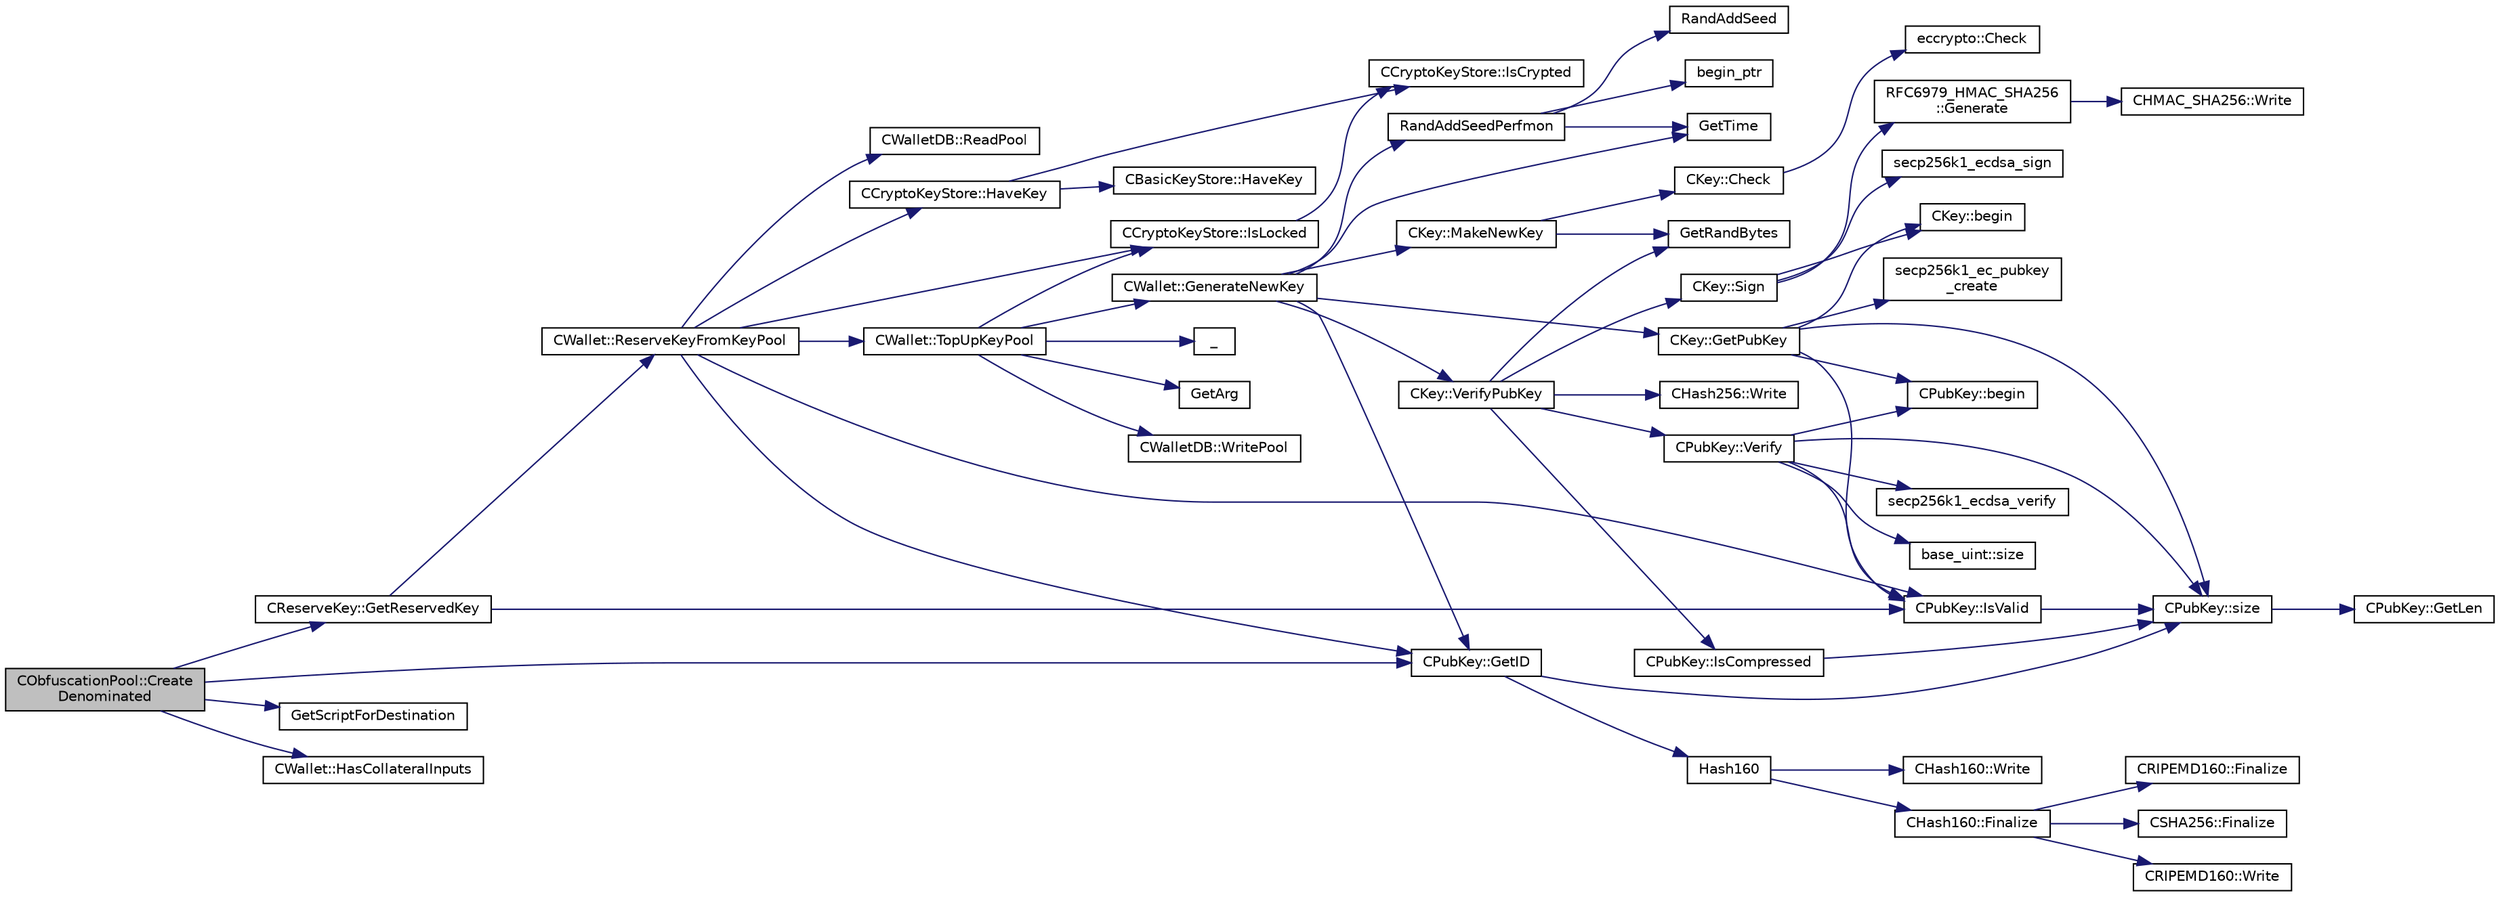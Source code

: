 digraph "CObfuscationPool::CreateDenominated"
{
  edge [fontname="Helvetica",fontsize="10",labelfontname="Helvetica",labelfontsize="10"];
  node [fontname="Helvetica",fontsize="10",shape=record];
  rankdir="LR";
  Node132 [label="CObfuscationPool::Create\lDenominated",height=0.2,width=0.4,color="black", fillcolor="grey75", style="filled", fontcolor="black"];
  Node132 -> Node133 [color="midnightblue",fontsize="10",style="solid",fontname="Helvetica"];
  Node133 [label="CReserveKey::GetReservedKey",height=0.2,width=0.4,color="black", fillcolor="white", style="filled",URL="$group___actions.html#gad198d2d7a54d315c60805ba1cb0caf7c"];
  Node133 -> Node134 [color="midnightblue",fontsize="10",style="solid",fontname="Helvetica"];
  Node134 [label="CWallet::ReserveKeyFromKeyPool",height=0.2,width=0.4,color="black", fillcolor="white", style="filled",URL="$group___actions.html#ga9921854840668a1856998f041177dd2b"];
  Node134 -> Node135 [color="midnightblue",fontsize="10",style="solid",fontname="Helvetica"];
  Node135 [label="CCryptoKeyStore::IsLocked",height=0.2,width=0.4,color="black", fillcolor="white", style="filled",URL="$class_c_crypto_key_store.html#a52919fa284a3aa10f1b4bd6018b6dbee"];
  Node135 -> Node136 [color="midnightblue",fontsize="10",style="solid",fontname="Helvetica"];
  Node136 [label="CCryptoKeyStore::IsCrypted",height=0.2,width=0.4,color="black", fillcolor="white", style="filled",URL="$class_c_crypto_key_store.html#acc8fed44366c98fb481333ca6e867088"];
  Node134 -> Node137 [color="midnightblue",fontsize="10",style="solid",fontname="Helvetica"];
  Node137 [label="CWallet::TopUpKeyPool",height=0.2,width=0.4,color="black", fillcolor="white", style="filled",URL="$group___actions.html#ga9730278506e0a4f1c65239b951525b55"];
  Node137 -> Node135 [color="midnightblue",fontsize="10",style="solid",fontname="Helvetica"];
  Node137 -> Node138 [color="midnightblue",fontsize="10",style="solid",fontname="Helvetica"];
  Node138 [label="GetArg",height=0.2,width=0.4,color="black", fillcolor="white", style="filled",URL="$util_8cpp.html#a24f685720bf40370e5bd2a192ad50cd8",tooltip="Return string argument or default value. "];
  Node137 -> Node139 [color="midnightblue",fontsize="10",style="solid",fontname="Helvetica"];
  Node139 [label="CWalletDB::WritePool",height=0.2,width=0.4,color="black", fillcolor="white", style="filled",URL="$class_c_wallet_d_b.html#ad43630ad28a68c3e8b1a633f09aa0964"];
  Node137 -> Node140 [color="midnightblue",fontsize="10",style="solid",fontname="Helvetica"];
  Node140 [label="CWallet::GenerateNewKey",height=0.2,width=0.4,color="black", fillcolor="white", style="filled",URL="$group__map_wallet.html#ga061fe7f54f80ec40f856b3e6365c2f4a"];
  Node140 -> Node141 [color="midnightblue",fontsize="10",style="solid",fontname="Helvetica"];
  Node141 [label="RandAddSeedPerfmon",height=0.2,width=0.4,color="black", fillcolor="white", style="filled",URL="$random_8cpp.html#a786af12a87491f8dc24351d93b9833b6"];
  Node141 -> Node142 [color="midnightblue",fontsize="10",style="solid",fontname="Helvetica"];
  Node142 [label="RandAddSeed",height=0.2,width=0.4,color="black", fillcolor="white", style="filled",URL="$random_8cpp.html#ab699fbdf803610a4e2060fd87787f7e0",tooltip="Seed OpenSSL PRNG with additional entropy data. "];
  Node141 -> Node143 [color="midnightblue",fontsize="10",style="solid",fontname="Helvetica"];
  Node143 [label="GetTime",height=0.2,width=0.4,color="black", fillcolor="white", style="filled",URL="$utiltime_8cpp.html#a46fac5fba8ba905b5f9acb364f5d8c6f",tooltip="For unit testing. "];
  Node141 -> Node144 [color="midnightblue",fontsize="10",style="solid",fontname="Helvetica"];
  Node144 [label="begin_ptr",height=0.2,width=0.4,color="black", fillcolor="white", style="filled",URL="$serialize_8h.html#a19966d167c527d2be493ac9aba27c249",tooltip="Get begin pointer of vector (non-const version). "];
  Node140 -> Node145 [color="midnightblue",fontsize="10",style="solid",fontname="Helvetica"];
  Node145 [label="CKey::MakeNewKey",height=0.2,width=0.4,color="black", fillcolor="white", style="filled",URL="$class_c_key.html#a9d12ed9d297e4286250fd7ea6b59e1a5",tooltip="Generate a new private key using a cryptographic PRNG. "];
  Node145 -> Node146 [color="midnightblue",fontsize="10",style="solid",fontname="Helvetica"];
  Node146 [label="GetRandBytes",height=0.2,width=0.4,color="black", fillcolor="white", style="filled",URL="$random_8cpp.html#ada0c29949c4d1ac0cc027d93c4771423",tooltip="Functions to gather random data via the OpenSSL PRNG. "];
  Node145 -> Node147 [color="midnightblue",fontsize="10",style="solid",fontname="Helvetica"];
  Node147 [label="CKey::Check",height=0.2,width=0.4,color="black", fillcolor="white", style="filled",URL="$class_c_key.html#acec869bc75fa8f4d619ab025d367a97c",tooltip="Check whether the 32-byte array pointed to be vch is valid keydata. "];
  Node147 -> Node148 [color="midnightblue",fontsize="10",style="solid",fontname="Helvetica"];
  Node148 [label="eccrypto::Check",height=0.2,width=0.4,color="black", fillcolor="white", style="filled",URL="$namespaceeccrypto.html#a231bdcb32521375b68fbdaf0d952cfd0"];
  Node140 -> Node149 [color="midnightblue",fontsize="10",style="solid",fontname="Helvetica"];
  Node149 [label="CKey::GetPubKey",height=0.2,width=0.4,color="black", fillcolor="white", style="filled",URL="$class_c_key.html#aa1085c59603a62db6ec776300f250337",tooltip="Compute the public key from a private key. "];
  Node149 -> Node150 [color="midnightblue",fontsize="10",style="solid",fontname="Helvetica"];
  Node150 [label="secp256k1_ec_pubkey\l_create",height=0.2,width=0.4,color="black", fillcolor="white", style="filled",URL="$secp256k1_8h.html#a22e1ef593e0d06d40b4f233e91447aa3",tooltip="Compute the public key for a secret key. "];
  Node149 -> Node151 [color="midnightblue",fontsize="10",style="solid",fontname="Helvetica"];
  Node151 [label="CPubKey::begin",height=0.2,width=0.4,color="black", fillcolor="white", style="filled",URL="$class_c_pub_key.html#a859ab9909d68092d6d4fc739237ab358"];
  Node149 -> Node152 [color="midnightblue",fontsize="10",style="solid",fontname="Helvetica"];
  Node152 [label="CKey::begin",height=0.2,width=0.4,color="black", fillcolor="white", style="filled",URL="$class_c_key.html#ab8dee0ad9d933304a22284ee40040847"];
  Node149 -> Node153 [color="midnightblue",fontsize="10",style="solid",fontname="Helvetica"];
  Node153 [label="CPubKey::size",height=0.2,width=0.4,color="black", fillcolor="white", style="filled",URL="$class_c_pub_key.html#a6bb28fcf0a5f799c69f5b7269363b309",tooltip="Simple read-only vector-like interface to the pubkey data. "];
  Node153 -> Node154 [color="midnightblue",fontsize="10",style="solid",fontname="Helvetica"];
  Node154 [label="CPubKey::GetLen",height=0.2,width=0.4,color="black", fillcolor="white", style="filled",URL="$class_c_pub_key.html#a7dc71b3f037c84268dc22de97d7b65fb",tooltip="Compute the length of a pubkey with a given first byte. "];
  Node149 -> Node155 [color="midnightblue",fontsize="10",style="solid",fontname="Helvetica"];
  Node155 [label="CPubKey::IsValid",height=0.2,width=0.4,color="black", fillcolor="white", style="filled",URL="$class_c_pub_key.html#a4fa94293cf8577fd039b9a133f6c7f30"];
  Node155 -> Node153 [color="midnightblue",fontsize="10",style="solid",fontname="Helvetica"];
  Node140 -> Node156 [color="midnightblue",fontsize="10",style="solid",fontname="Helvetica"];
  Node156 [label="CKey::VerifyPubKey",height=0.2,width=0.4,color="black", fillcolor="white", style="filled",URL="$class_c_key.html#ac53425b8d0f89067bce781c485101b20",tooltip="Verify thoroughly whether a private key and a public key match. "];
  Node156 -> Node157 [color="midnightblue",fontsize="10",style="solid",fontname="Helvetica"];
  Node157 [label="CPubKey::IsCompressed",height=0.2,width=0.4,color="black", fillcolor="white", style="filled",URL="$class_c_pub_key.html#a25f8b70340ad20ddab0f80ec4cee9396",tooltip="Check whether this is a compressed public key. "];
  Node157 -> Node153 [color="midnightblue",fontsize="10",style="solid",fontname="Helvetica"];
  Node156 -> Node146 [color="midnightblue",fontsize="10",style="solid",fontname="Helvetica"];
  Node156 -> Node158 [color="midnightblue",fontsize="10",style="solid",fontname="Helvetica"];
  Node158 [label="CHash256::Write",height=0.2,width=0.4,color="black", fillcolor="white", style="filled",URL="$class_c_hash256.html#a9cc25033c6435cb28e2e8e377c949a7a"];
  Node156 -> Node159 [color="midnightblue",fontsize="10",style="solid",fontname="Helvetica"];
  Node159 [label="CKey::Sign",height=0.2,width=0.4,color="black", fillcolor="white", style="filled",URL="$class_c_key.html#aa9b184a4a71d3e1a40aab360cf68e86c",tooltip="Create a DER-serialized signature. "];
  Node159 -> Node152 [color="midnightblue",fontsize="10",style="solid",fontname="Helvetica"];
  Node159 -> Node160 [color="midnightblue",fontsize="10",style="solid",fontname="Helvetica"];
  Node160 [label="RFC6979_HMAC_SHA256\l::Generate",height=0.2,width=0.4,color="black", fillcolor="white", style="filled",URL="$class_r_f_c6979___h_m_a_c___s_h_a256.html#a9f841d552097f528631538e9939e0f70",tooltip="Generate a byte array. "];
  Node160 -> Node161 [color="midnightblue",fontsize="10",style="solid",fontname="Helvetica"];
  Node161 [label="CHMAC_SHA256::Write",height=0.2,width=0.4,color="black", fillcolor="white", style="filled",URL="$class_c_h_m_a_c___s_h_a256.html#a24ac9cf00e60d8028ab79df4aed984ff"];
  Node159 -> Node162 [color="midnightblue",fontsize="10",style="solid",fontname="Helvetica"];
  Node162 [label="secp256k1_ecdsa_sign",height=0.2,width=0.4,color="black", fillcolor="white", style="filled",URL="$secp256k1_8h.html#a404cd9e314fed41b71233ff8beb4703f",tooltip="Create an ECDSA signature. "];
  Node156 -> Node163 [color="midnightblue",fontsize="10",style="solid",fontname="Helvetica"];
  Node163 [label="CPubKey::Verify",height=0.2,width=0.4,color="black", fillcolor="white", style="filled",URL="$class_c_pub_key.html#a5b3fef213b227394ca9d0a1e3baa957e",tooltip="Verify a DER signature (~72 bytes). "];
  Node163 -> Node155 [color="midnightblue",fontsize="10",style="solid",fontname="Helvetica"];
  Node163 -> Node164 [color="midnightblue",fontsize="10",style="solid",fontname="Helvetica"];
  Node164 [label="secp256k1_ecdsa_verify",height=0.2,width=0.4,color="black", fillcolor="white", style="filled",URL="$secp256k1_8h.html#a036c40da27ed92a1054da4226660127a",tooltip="Verify an ECDSA signature. "];
  Node163 -> Node165 [color="midnightblue",fontsize="10",style="solid",fontname="Helvetica"];
  Node165 [label="base_uint::size",height=0.2,width=0.4,color="black", fillcolor="white", style="filled",URL="$classbase__uint.html#a1f49b034e686269601ea89b0319b8004"];
  Node163 -> Node151 [color="midnightblue",fontsize="10",style="solid",fontname="Helvetica"];
  Node163 -> Node153 [color="midnightblue",fontsize="10",style="solid",fontname="Helvetica"];
  Node140 -> Node143 [color="midnightblue",fontsize="10",style="solid",fontname="Helvetica"];
  Node140 -> Node166 [color="midnightblue",fontsize="10",style="solid",fontname="Helvetica"];
  Node166 [label="CPubKey::GetID",height=0.2,width=0.4,color="black", fillcolor="white", style="filled",URL="$class_c_pub_key.html#a2675f7e6f72eff68e7a5227289feb021",tooltip="Get the KeyID of this public key (hash of its serialization) "];
  Node166 -> Node167 [color="midnightblue",fontsize="10",style="solid",fontname="Helvetica"];
  Node167 [label="Hash160",height=0.2,width=0.4,color="black", fillcolor="white", style="filled",URL="$hash_8h.html#a4490f70ddae16e9e48460a0416a48a6b",tooltip="Compute the 160-bit hash an object. "];
  Node167 -> Node168 [color="midnightblue",fontsize="10",style="solid",fontname="Helvetica"];
  Node168 [label="CHash160::Write",height=0.2,width=0.4,color="black", fillcolor="white", style="filled",URL="$class_c_hash160.html#af56cdd9443013eb68b246aa8450217f2"];
  Node167 -> Node169 [color="midnightblue",fontsize="10",style="solid",fontname="Helvetica"];
  Node169 [label="CHash160::Finalize",height=0.2,width=0.4,color="black", fillcolor="white", style="filled",URL="$class_c_hash160.html#a9bb08e1772002ae1a5d85017ba7952ee"];
  Node169 -> Node170 [color="midnightblue",fontsize="10",style="solid",fontname="Helvetica"];
  Node170 [label="CSHA256::Finalize",height=0.2,width=0.4,color="black", fillcolor="white", style="filled",URL="$class_c_s_h_a256.html#a4259230be0caefa590bc324fc12b9b90"];
  Node169 -> Node171 [color="midnightblue",fontsize="10",style="solid",fontname="Helvetica"];
  Node171 [label="CRIPEMD160::Write",height=0.2,width=0.4,color="black", fillcolor="white", style="filled",URL="$class_c_r_i_p_e_m_d160.html#a221143b9d94af623d07c4f4ba1bf6007"];
  Node169 -> Node172 [color="midnightblue",fontsize="10",style="solid",fontname="Helvetica"];
  Node172 [label="CRIPEMD160::Finalize",height=0.2,width=0.4,color="black", fillcolor="white", style="filled",URL="$class_c_r_i_p_e_m_d160.html#a2a11566fbf9d1339b819833313fc4e51"];
  Node166 -> Node153 [color="midnightblue",fontsize="10",style="solid",fontname="Helvetica"];
  Node137 -> Node173 [color="midnightblue",fontsize="10",style="solid",fontname="Helvetica"];
  Node173 [label="_",height=0.2,width=0.4,color="black", fillcolor="white", style="filled",URL="$ui__interface_8h.html#aad133bb6103b53cebf03fd01e2f11ba1",tooltip="Translation function: Call Translate signal on UI interface, which returns a boost::optional result..."];
  Node134 -> Node174 [color="midnightblue",fontsize="10",style="solid",fontname="Helvetica"];
  Node174 [label="CWalletDB::ReadPool",height=0.2,width=0.4,color="black", fillcolor="white", style="filled",URL="$class_c_wallet_d_b.html#a6a03927cf247314ccd9b285139de0bd1"];
  Node134 -> Node175 [color="midnightblue",fontsize="10",style="solid",fontname="Helvetica"];
  Node175 [label="CCryptoKeyStore::HaveKey",height=0.2,width=0.4,color="black", fillcolor="white", style="filled",URL="$class_c_crypto_key_store.html#a6c115cf1fc4129b43c8846b3d51d8ff5",tooltip="Check whether a key corresponding to a given address is present in the store. "];
  Node175 -> Node136 [color="midnightblue",fontsize="10",style="solid",fontname="Helvetica"];
  Node175 -> Node176 [color="midnightblue",fontsize="10",style="solid",fontname="Helvetica"];
  Node176 [label="CBasicKeyStore::HaveKey",height=0.2,width=0.4,color="black", fillcolor="white", style="filled",URL="$class_c_basic_key_store.html#afc99762e3e58f93e198d85ecfdf5804a",tooltip="Check whether a key corresponding to a given address is present in the store. "];
  Node134 -> Node166 [color="midnightblue",fontsize="10",style="solid",fontname="Helvetica"];
  Node134 -> Node155 [color="midnightblue",fontsize="10",style="solid",fontname="Helvetica"];
  Node133 -> Node155 [color="midnightblue",fontsize="10",style="solid",fontname="Helvetica"];
  Node132 -> Node177 [color="midnightblue",fontsize="10",style="solid",fontname="Helvetica"];
  Node177 [label="GetScriptForDestination",height=0.2,width=0.4,color="black", fillcolor="white", style="filled",URL="$standard_8cpp.html#ae40f28d3b46c21033f6ee1f1200d0321"];
  Node132 -> Node166 [color="midnightblue",fontsize="10",style="solid",fontname="Helvetica"];
  Node132 -> Node178 [color="midnightblue",fontsize="10",style="solid",fontname="Helvetica"];
  Node178 [label="CWallet::HasCollateralInputs",height=0.2,width=0.4,color="black", fillcolor="white", style="filled",URL="$group___actions.html#ga059d185bded45fcf230a7a75e1be5f0e"];
}
